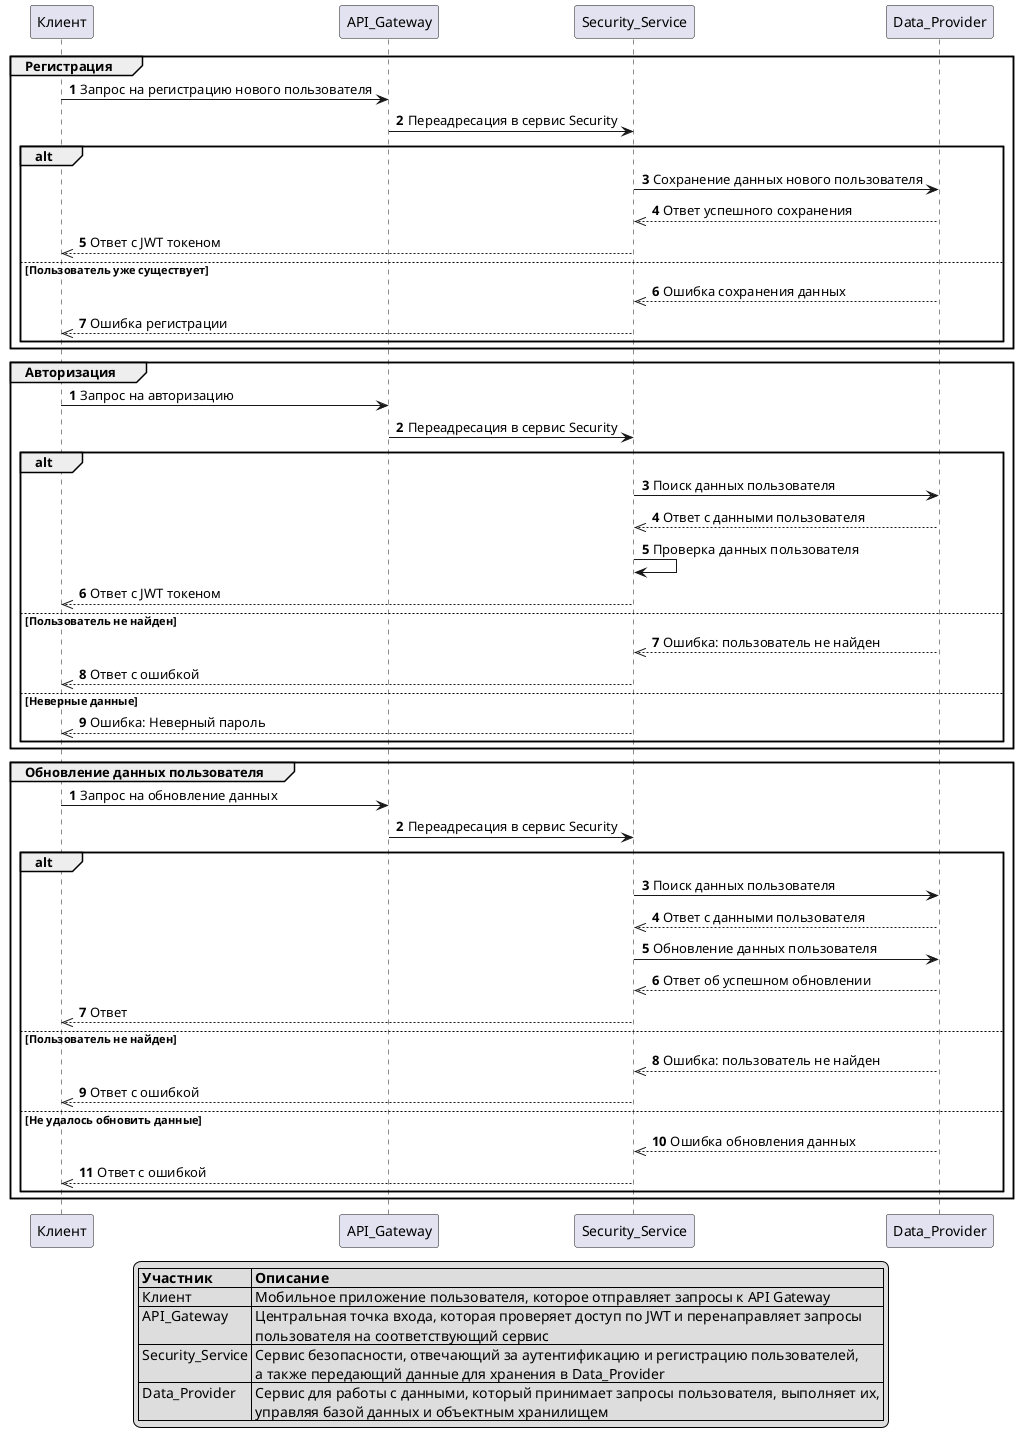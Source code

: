 @startuml
'https://plantuml.com/sequence-diagram

autonumber

group Регистрация
    Клиент -> API_Gateway: Запрос на регистрацию нового пользователя
    API_Gateway -> Security_Service: Переадресация в сервис Security
    alt
    Security_Service -> Data_Provider: Сохранение данных нового пользователя
    Data_Provider -->> Security_Service: Ответ успешного сохранения
    Security_Service -->> Клиент: Ответ с JWT токеном
    else  Пользователь уже существует
    Data_Provider -->> Security_Service: Ошибка сохранения данных
    Security_Service -->> Клиент: Ошибка регистрации
    end

end

autonumber
group Авторизация
    Клиент -> API_Gateway: Запрос на авторизацию
    API_Gateway -> Security_Service: Переадресация в сервис Security
    alt
    Security_Service -> Data_Provider: Поиск данных пользователя
    Data_Provider -->> Security_Service: Ответ с данными пользователя
    Security_Service -> Security_Service: Проверка данных пользователя
    Security_Service -->> Клиент: Ответ с JWT токеном
    else  Пользователь не найден
    Data_Provider -->> Security_Service: Ошибка: пользователь не найден
    Security_Service -->> Клиент: Ответ с ошибкой
    else Неверные данные
    Security_Service -->> Клиент: Ошибка: Неверный пароль
    end
end

autonumber
group Обновление данных пользователя
    Клиент -> API_Gateway: Запрос на обновление данных
    API_Gateway -> Security_Service: Переадресация в сервис Security
    alt
    Security_Service -> Data_Provider: Поиск данных пользователя
    Data_Provider -->> Security_Service: Ответ с данными пользователя
    Security_Service -> Data_Provider: Обновление данных пользователя
     Data_Provider -->> Security_Service: Ответ об успешном обновлении
    Security_Service -->> Клиент: Ответ
    else  Пользователь не найден
    Data_Provider -->> Security_Service: Ошибка: пользователь не найден
    Security_Service -->> Клиент: Ответ с ошибкой
    else Не удалось обновить данные
    Data_Provider -->> Security_Service: Ошибка обновления данных
    Security_Service -->> Клиент: Ответ с ошибкой
    end
end

legend center
|= Участник        |= Описание |
| Клиент           | Мобильное приложение пользователя, которое отправляет запросы к API Gateway |
| API_Gateway      | Центральная точка входа, которая проверяет доступ по JWT и перенаправляет запросы \n пользователя на соответствующий сервис |
| Security_Service | Сервис безопасности, отвечающий за аутентификацию и регистрацию пользователей, \n а также передающий данные для хранения в Data_Provider |
| Data_Provider    | Сервис для работы с данными, который принимает запросы пользователя, выполняет их, \n управляя базой данных и объектным хранилищем |
endlegend
@enduml